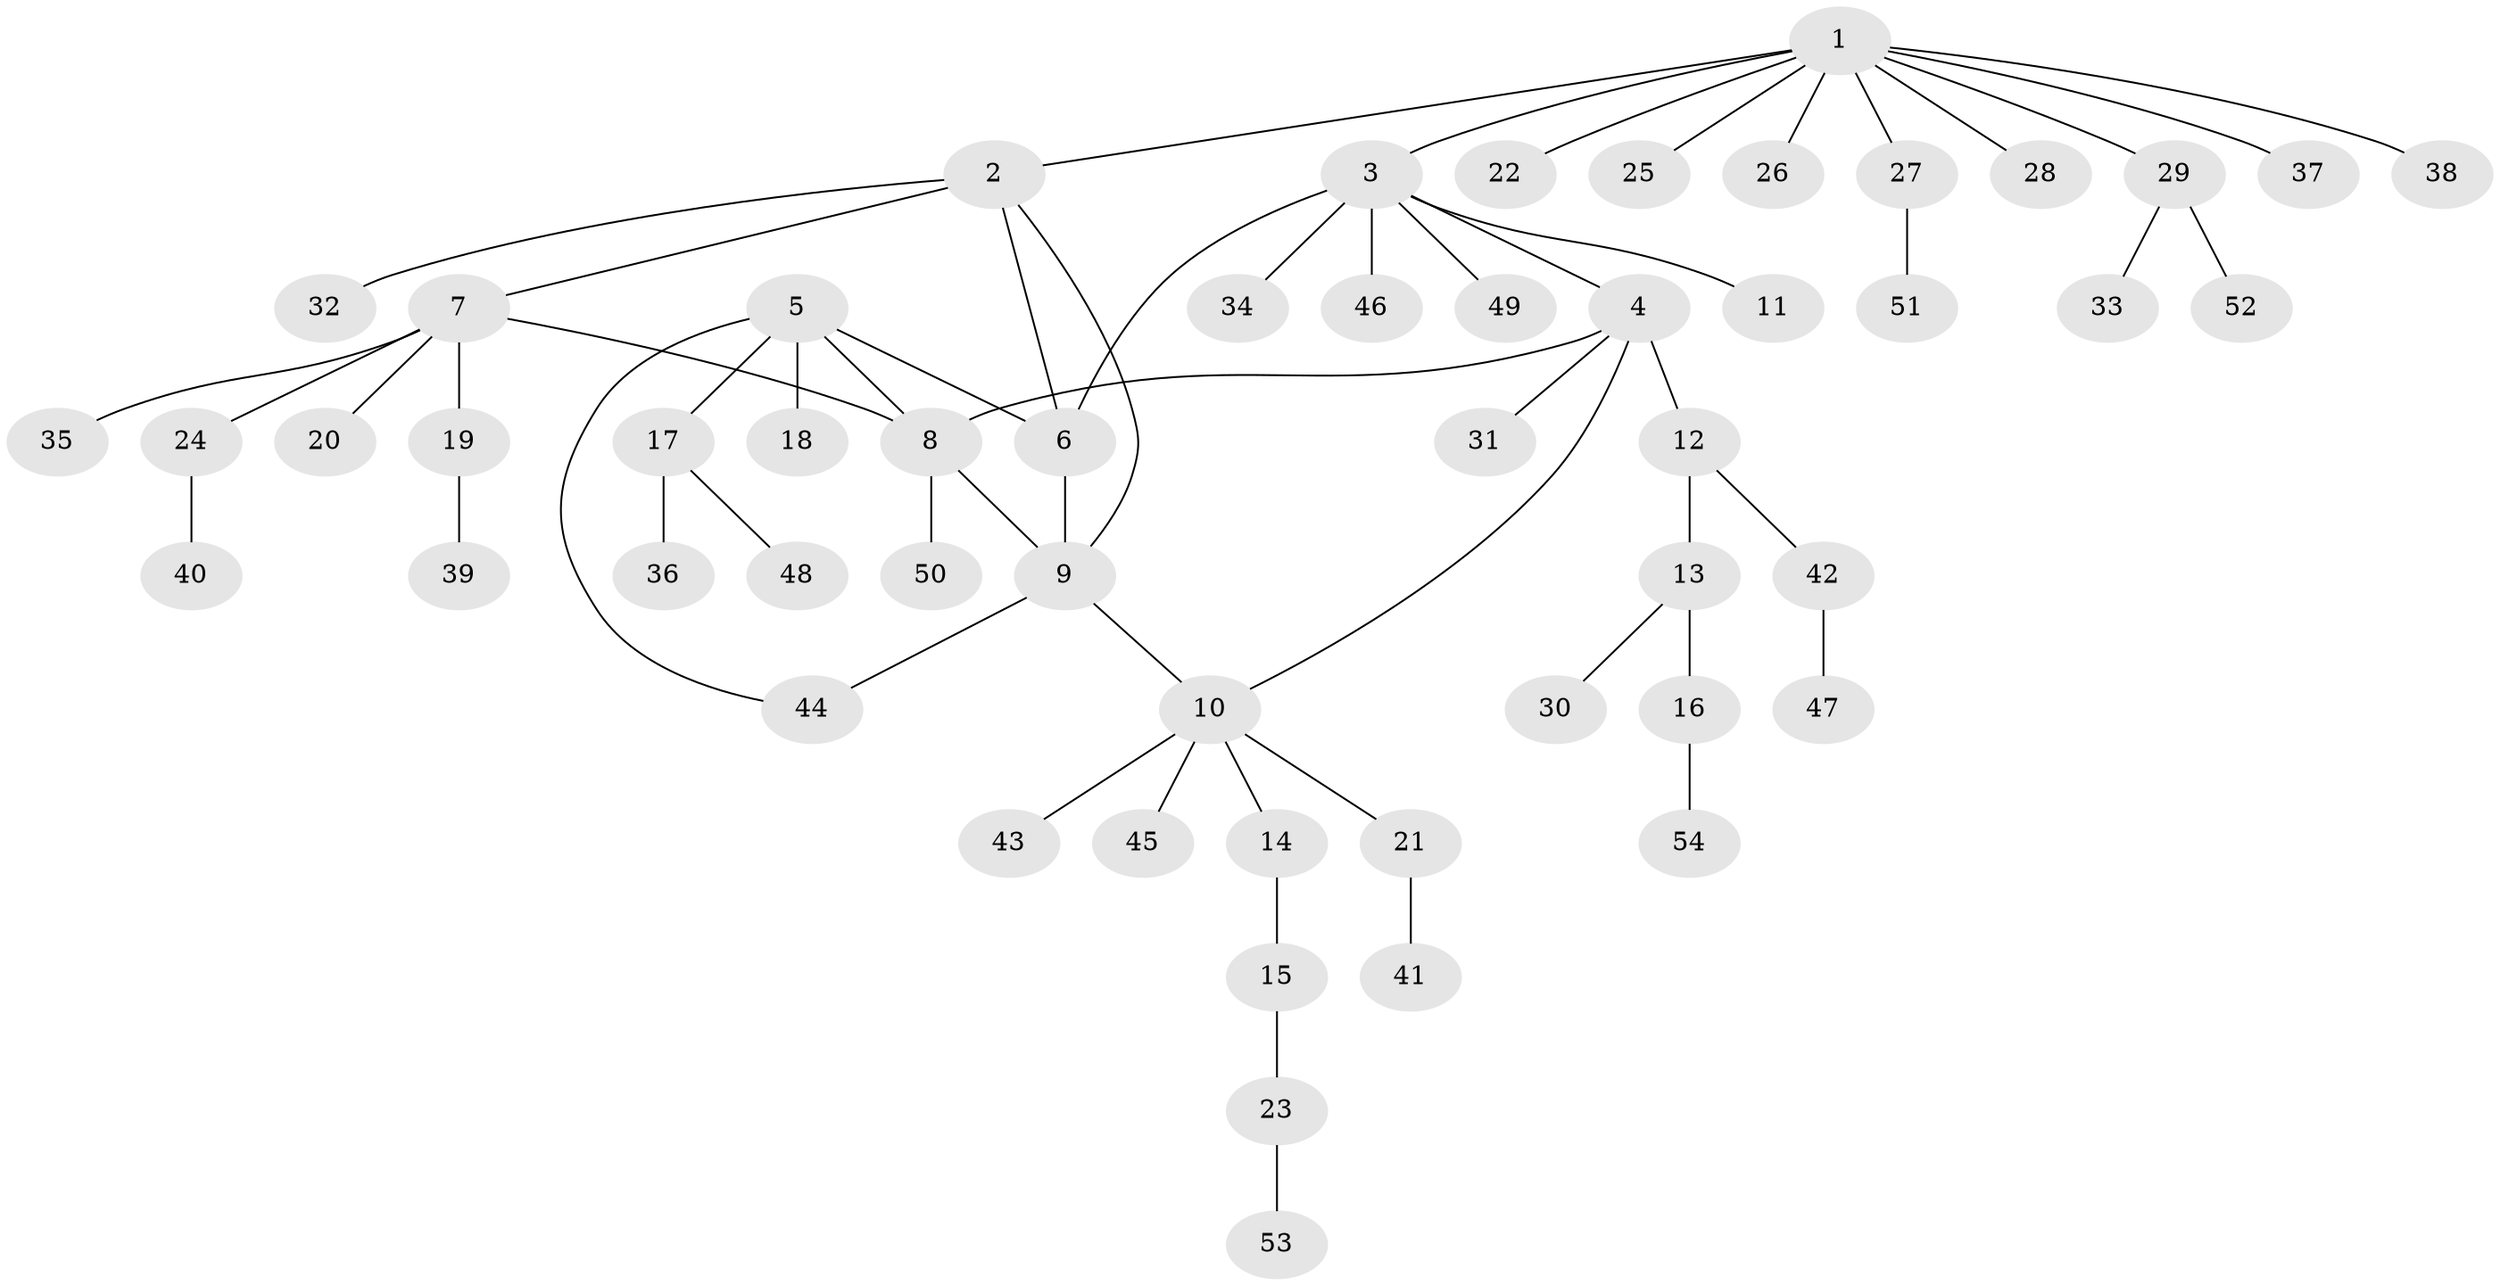 // Generated by graph-tools (version 1.1) at 2025/50/03/09/25 03:50:27]
// undirected, 54 vertices, 60 edges
graph export_dot {
graph [start="1"]
  node [color=gray90,style=filled];
  1;
  2;
  3;
  4;
  5;
  6;
  7;
  8;
  9;
  10;
  11;
  12;
  13;
  14;
  15;
  16;
  17;
  18;
  19;
  20;
  21;
  22;
  23;
  24;
  25;
  26;
  27;
  28;
  29;
  30;
  31;
  32;
  33;
  34;
  35;
  36;
  37;
  38;
  39;
  40;
  41;
  42;
  43;
  44;
  45;
  46;
  47;
  48;
  49;
  50;
  51;
  52;
  53;
  54;
  1 -- 2;
  1 -- 3;
  1 -- 22;
  1 -- 25;
  1 -- 26;
  1 -- 27;
  1 -- 28;
  1 -- 29;
  1 -- 37;
  1 -- 38;
  2 -- 6;
  2 -- 7;
  2 -- 9;
  2 -- 32;
  3 -- 4;
  3 -- 6;
  3 -- 11;
  3 -- 34;
  3 -- 46;
  3 -- 49;
  4 -- 8;
  4 -- 10;
  4 -- 12;
  4 -- 31;
  5 -- 6;
  5 -- 8;
  5 -- 17;
  5 -- 18;
  5 -- 44;
  6 -- 9;
  7 -- 8;
  7 -- 19;
  7 -- 20;
  7 -- 24;
  7 -- 35;
  8 -- 9;
  8 -- 50;
  9 -- 10;
  9 -- 44;
  10 -- 14;
  10 -- 21;
  10 -- 43;
  10 -- 45;
  12 -- 13;
  12 -- 42;
  13 -- 16;
  13 -- 30;
  14 -- 15;
  15 -- 23;
  16 -- 54;
  17 -- 36;
  17 -- 48;
  19 -- 39;
  21 -- 41;
  23 -- 53;
  24 -- 40;
  27 -- 51;
  29 -- 33;
  29 -- 52;
  42 -- 47;
}

